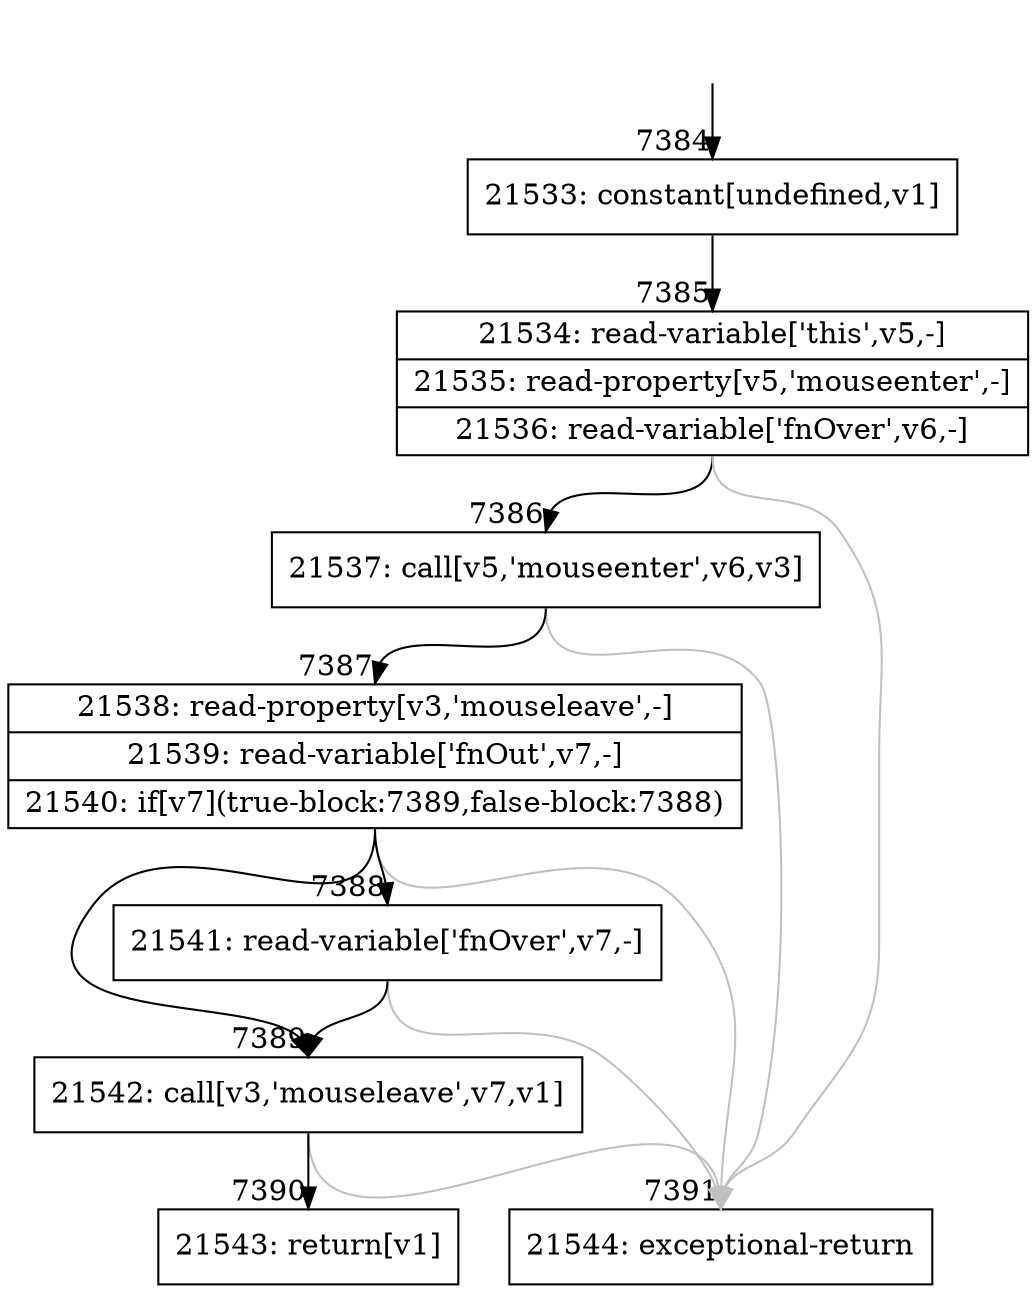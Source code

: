 digraph {
rankdir="TD"
BB_entry466[shape=none,label=""];
BB_entry466 -> BB7384 [tailport=s, headport=n, headlabel="    7384"]
BB7384 [shape=record label="{21533: constant[undefined,v1]}" ] 
BB7384 -> BB7385 [tailport=s, headport=n, headlabel="      7385"]
BB7385 [shape=record label="{21534: read-variable['this',v5,-]|21535: read-property[v5,'mouseenter',-]|21536: read-variable['fnOver',v6,-]}" ] 
BB7385 -> BB7386 [tailport=s, headport=n, headlabel="      7386"]
BB7385 -> BB7391 [tailport=s, headport=n, color=gray, headlabel="      7391"]
BB7386 [shape=record label="{21537: call[v5,'mouseenter',v6,v3]}" ] 
BB7386 -> BB7387 [tailport=s, headport=n, headlabel="      7387"]
BB7386 -> BB7391 [tailport=s, headport=n, color=gray]
BB7387 [shape=record label="{21538: read-property[v3,'mouseleave',-]|21539: read-variable['fnOut',v7,-]|21540: if[v7](true-block:7389,false-block:7388)}" ] 
BB7387 -> BB7389 [tailport=s, headport=n, headlabel="      7389"]
BB7387 -> BB7388 [tailport=s, headport=n, headlabel="      7388"]
BB7387 -> BB7391 [tailport=s, headport=n, color=gray]
BB7388 [shape=record label="{21541: read-variable['fnOver',v7,-]}" ] 
BB7388 -> BB7389 [tailport=s, headport=n]
BB7388 -> BB7391 [tailport=s, headport=n, color=gray]
BB7389 [shape=record label="{21542: call[v3,'mouseleave',v7,v1]}" ] 
BB7389 -> BB7390 [tailport=s, headport=n, headlabel="      7390"]
BB7389 -> BB7391 [tailport=s, headport=n, color=gray]
BB7390 [shape=record label="{21543: return[v1]}" ] 
BB7391 [shape=record label="{21544: exceptional-return}" ] 
}
